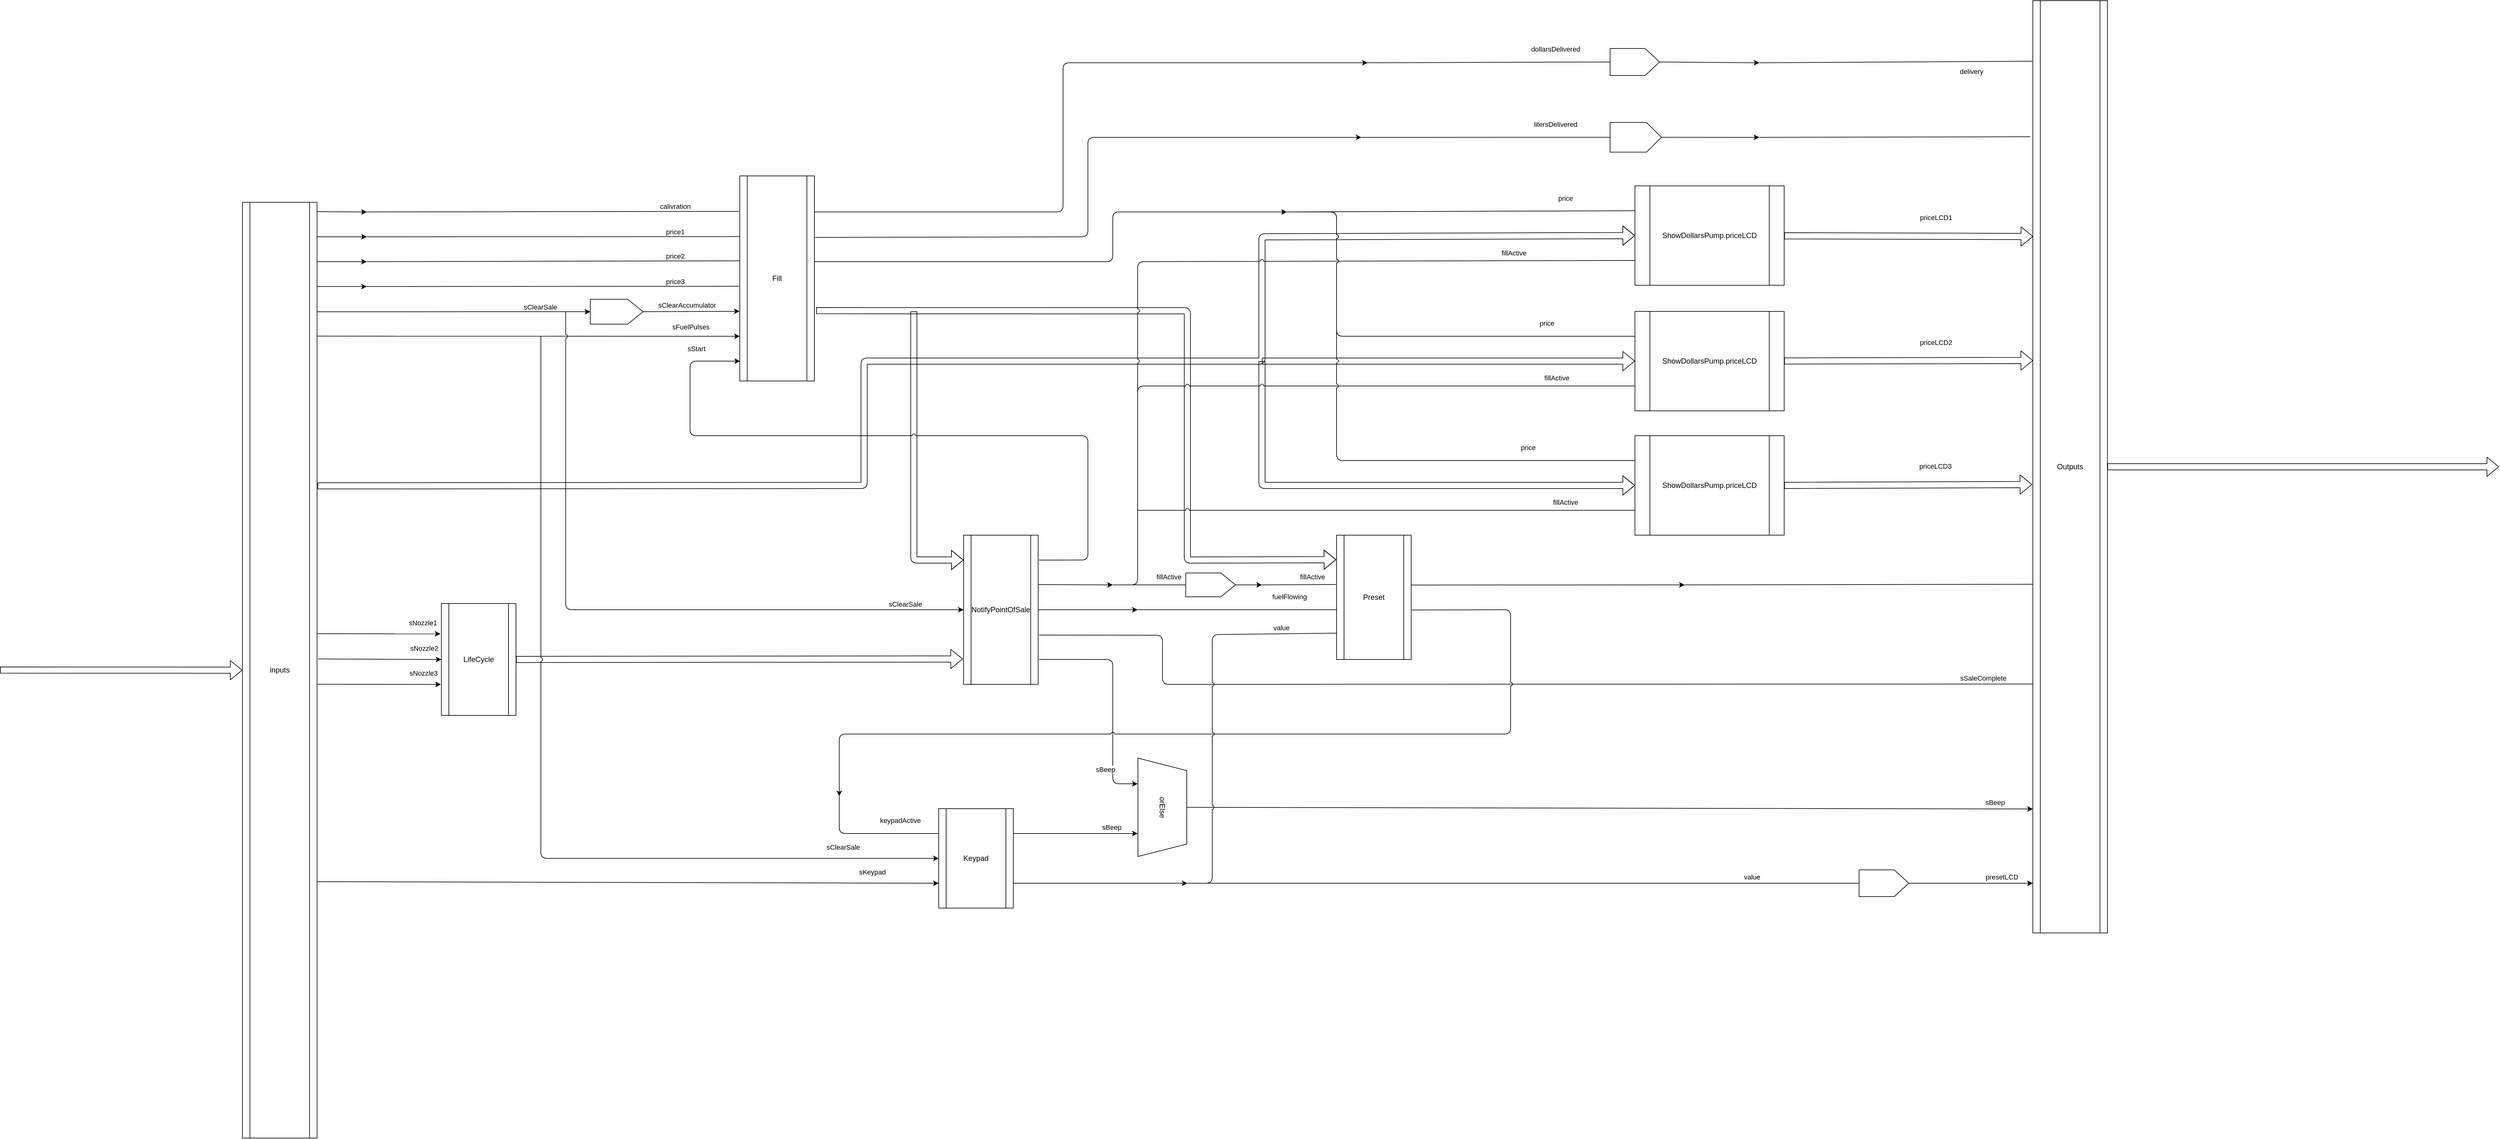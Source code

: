 <mxfile>
    <diagram id="igdpagmYWE806KtzFgo8" name="ページ1">
        <mxGraphModel dx="3343" dy="1097" grid="1" gridSize="10" guides="1" tooltips="1" connect="1" arrows="1" fold="1" page="0" pageScale="1" pageWidth="827" pageHeight="1169" background="none" math="0" shadow="0">
            <root>
                <mxCell id="0"/>
                <mxCell id="1" parent="0"/>
                <mxCell id="2" value="inputs" style="shape=process;whiteSpace=wrap;html=1;backgroundOutline=1;" vertex="1" parent="1">
                    <mxGeometry x="-1400" y="584.5" width="120" height="1505.5" as="geometry"/>
                </mxCell>
                <mxCell id="3" value="" style="shape=flexArrow;endArrow=classic;html=1;entryX=0;entryY=0.5;entryDx=0;entryDy=0;" edge="1" parent="1" target="2">
                    <mxGeometry width="50" height="50" relative="1" as="geometry">
                        <mxPoint x="-1790" y="1337" as="sourcePoint"/>
                        <mxPoint x="-1490" y="704.5" as="targetPoint"/>
                    </mxGeometry>
                </mxCell>
                <mxCell id="4" value="" style="endArrow=classic;html=1;exitX=1.003;exitY=0.117;exitDx=0;exitDy=0;exitPerimeter=0;jumpStyle=arc;entryX=0.5;entryY=0;entryDx=0;entryDy=0;" edge="1" parent="1" source="2" target="7">
                    <mxGeometry width="50" height="50" relative="1" as="geometry">
                        <mxPoint x="-1210" y="644.5" as="sourcePoint"/>
                        <mxPoint x="-880" y="760" as="targetPoint"/>
                    </mxGeometry>
                </mxCell>
                <mxCell id="5" value="sClearSale" style="edgeLabel;html=1;align=center;verticalAlign=middle;resizable=0;points=[];" vertex="1" connectable="0" parent="4">
                    <mxGeometry x="0.708" y="-1" relative="1" as="geometry">
                        <mxPoint x="-17" y="-9" as="offset"/>
                    </mxGeometry>
                </mxCell>
                <mxCell id="7" value="" style="verticalLabelPosition=bottom;verticalAlign=top;html=1;shape=offPageConnector;rounded=0;size=0.292;rotation=-90;" vertex="1" parent="1">
                    <mxGeometry x="-818" y="718" width="40" height="85" as="geometry"/>
                </mxCell>
                <mxCell id="8" value="" style="endArrow=classic;html=1;entryX=0;entryY=0.782;entryDx=0;entryDy=0;entryPerimeter=0;jumpStyle=arc;exitX=0.999;exitY=0.143;exitDx=0;exitDy=0;exitPerimeter=0;" edge="1" parent="1" source="2" target="22">
                    <mxGeometry width="50" height="50" relative="1" as="geometry">
                        <mxPoint x="-1280" y="890" as="sourcePoint"/>
                        <mxPoint x="-630" y="687" as="targetPoint"/>
                    </mxGeometry>
                </mxCell>
                <mxCell id="9" value="sFuelPulses" style="edgeLabel;html=1;align=center;verticalAlign=middle;resizable=0;points=[];" vertex="1" connectable="0" parent="8">
                    <mxGeometry x="0.708" y="-1" relative="1" as="geometry">
                        <mxPoint x="20" y="-16" as="offset"/>
                    </mxGeometry>
                </mxCell>
                <mxCell id="10" value="" style="endArrow=none;html=1;endFill=0;jumpStyle=arc;entryX=-0.01;entryY=0.173;entryDx=0;entryDy=0;entryPerimeter=0;" edge="1" parent="1" target="22">
                    <mxGeometry width="50" height="50" relative="1" as="geometry">
                        <mxPoint x="-1200" y="600" as="sourcePoint"/>
                        <mxPoint x="-610" y="562.5" as="targetPoint"/>
                    </mxGeometry>
                </mxCell>
                <mxCell id="11" value="calivration" style="edgeLabel;html=1;align=center;verticalAlign=middle;resizable=0;points=[];" vertex="1" connectable="0" parent="10">
                    <mxGeometry x="0.708" y="-1" relative="1" as="geometry">
                        <mxPoint x="-16" y="-9" as="offset"/>
                    </mxGeometry>
                </mxCell>
                <mxCell id="12" value="" style="endArrow=classic;html=1;jumpStyle=arc;exitX=1.002;exitY=0.01;exitDx=0;exitDy=0;exitPerimeter=0;" edge="1" parent="1" source="2">
                    <mxGeometry width="50" height="50" relative="1" as="geometry">
                        <mxPoint x="-1280" y="637" as="sourcePoint"/>
                        <mxPoint x="-1200" y="600" as="targetPoint"/>
                    </mxGeometry>
                </mxCell>
                <mxCell id="13" value="" style="endArrow=none;html=1;endFill=0;jumpStyle=arc;entryX=-0.004;entryY=0.296;entryDx=0;entryDy=0;entryPerimeter=0;" edge="1" parent="1" target="22">
                    <mxGeometry width="50" height="50" relative="1" as="geometry">
                        <mxPoint x="-1200" y="640" as="sourcePoint"/>
                        <mxPoint x="-610" y="592.5" as="targetPoint"/>
                    </mxGeometry>
                </mxCell>
                <mxCell id="14" value="price1" style="edgeLabel;html=1;align=center;verticalAlign=middle;resizable=0;points=[];" vertex="1" connectable="0" parent="13">
                    <mxGeometry x="0.708" y="-1" relative="1" as="geometry">
                        <mxPoint x="-16" y="-9" as="offset"/>
                    </mxGeometry>
                </mxCell>
                <mxCell id="15" value="" style="endArrow=classic;html=1;jumpStyle=arc;" edge="1" parent="1">
                    <mxGeometry width="50" height="50" relative="1" as="geometry">
                        <mxPoint x="-1280" y="640" as="sourcePoint"/>
                        <mxPoint x="-1200" y="640" as="targetPoint"/>
                    </mxGeometry>
                </mxCell>
                <mxCell id="16" value="" style="endArrow=none;html=1;endFill=0;entryX=-0.006;entryY=0.414;entryDx=0;entryDy=0;jumpStyle=arc;entryPerimeter=0;" edge="1" parent="1" target="22">
                    <mxGeometry width="50" height="50" relative="1" as="geometry">
                        <mxPoint x="-1200" y="680" as="sourcePoint"/>
                        <mxPoint x="-600" y="639.5" as="targetPoint"/>
                    </mxGeometry>
                </mxCell>
                <mxCell id="17" value="price2" style="edgeLabel;html=1;align=center;verticalAlign=middle;resizable=0;points=[];" vertex="1" connectable="0" parent="16">
                    <mxGeometry x="0.708" y="-1" relative="1" as="geometry">
                        <mxPoint x="-16" y="-9" as="offset"/>
                    </mxGeometry>
                </mxCell>
                <mxCell id="18" value="" style="endArrow=classic;html=1;jumpStyle=arc;" edge="1" parent="1">
                    <mxGeometry width="50" height="50" relative="1" as="geometry">
                        <mxPoint x="-1280" y="680" as="sourcePoint"/>
                        <mxPoint x="-1200" y="680" as="targetPoint"/>
                    </mxGeometry>
                </mxCell>
                <mxCell id="19" value="" style="endArrow=none;html=1;endFill=0;entryX=-0.008;entryY=0.538;entryDx=0;entryDy=0;entryPerimeter=0;jumpStyle=arc;" edge="1" parent="1" target="22">
                    <mxGeometry width="50" height="50" relative="1" as="geometry">
                        <mxPoint x="-1200" y="720" as="sourcePoint"/>
                        <mxPoint x="-602.04" y="675.14" as="targetPoint"/>
                    </mxGeometry>
                </mxCell>
                <mxCell id="20" value="price3" style="edgeLabel;html=1;align=center;verticalAlign=middle;resizable=0;points=[];" vertex="1" connectable="0" parent="19">
                    <mxGeometry x="0.708" y="-1" relative="1" as="geometry">
                        <mxPoint x="-16" y="-9" as="offset"/>
                    </mxGeometry>
                </mxCell>
                <mxCell id="21" value="" style="endArrow=classic;html=1;jumpStyle=arc;" edge="1" parent="1">
                    <mxGeometry width="50" height="50" relative="1" as="geometry">
                        <mxPoint x="-1280" y="720" as="sourcePoint"/>
                        <mxPoint x="-1200" y="720" as="targetPoint"/>
                    </mxGeometry>
                </mxCell>
                <mxCell id="22" value="Fill" style="shape=process;whiteSpace=wrap;html=1;backgroundOutline=1;" vertex="1" parent="1">
                    <mxGeometry x="-600" y="542" width="120" height="330" as="geometry"/>
                </mxCell>
                <mxCell id="23" value="NotifyPointOfSale" style="shape=process;whiteSpace=wrap;html=1;backgroundOutline=1;" vertex="1" parent="1">
                    <mxGeometry x="-240" y="1120" width="120" height="240" as="geometry"/>
                </mxCell>
                <mxCell id="25" value="LifeCycle" style="shape=process;whiteSpace=wrap;html=1;backgroundOutline=1;" vertex="1" parent="1">
                    <mxGeometry x="-1080" y="1230" width="120" height="180" as="geometry"/>
                </mxCell>
                <mxCell id="26" value="" style="shape=flexArrow;endArrow=classic;html=1;exitX=1;exitY=0.5;exitDx=0;exitDy=0;entryX=-0.009;entryY=0.83;entryDx=0;entryDy=0;entryPerimeter=0;" edge="1" parent="1" source="25" target="23">
                    <mxGeometry width="50" height="50" relative="1" as="geometry">
                        <mxPoint x="320" y="567" as="sourcePoint"/>
                        <mxPoint x="405" y="1714" as="targetPoint"/>
                    </mxGeometry>
                </mxCell>
                <mxCell id="27" value="" style="shape=flexArrow;endArrow=classic;html=1;" edge="1" parent="1">
                    <mxGeometry width="50" height="50" relative="1" as="geometry">
                        <mxPoint x="-320" y="760" as="sourcePoint"/>
                        <mxPoint x="-240" y="1160" as="targetPoint"/>
                        <Array as="points">
                            <mxPoint x="-320" y="1160"/>
                        </Array>
                    </mxGeometry>
                </mxCell>
                <mxCell id="28" value="Keypad" style="shape=process;whiteSpace=wrap;html=1;backgroundOutline=1;" vertex="1" parent="1">
                    <mxGeometry x="-280" y="1560" width="120" height="160" as="geometry"/>
                </mxCell>
                <mxCell id="29" value="Preset" style="shape=process;whiteSpace=wrap;html=1;backgroundOutline=1;" vertex="1" parent="1">
                    <mxGeometry x="360" y="1120" width="120" height="200" as="geometry"/>
                </mxCell>
                <mxCell id="30" value="" style="shape=flexArrow;endArrow=classic;html=1;exitX=1.025;exitY=0.657;exitDx=0;exitDy=0;exitPerimeter=0;entryX=-0.005;entryY=0.197;entryDx=0;entryDy=0;entryPerimeter=0;" edge="1" parent="1" source="22" target="29">
                    <mxGeometry width="50" height="50" relative="1" as="geometry">
                        <mxPoint x="290" y="667.46" as="sourcePoint"/>
                        <mxPoint x="350" y="1040" as="targetPoint"/>
                        <Array as="points">
                            <mxPoint x="120" y="759"/>
                            <mxPoint x="120" y="1080"/>
                            <mxPoint x="120" y="1160"/>
                        </Array>
                    </mxGeometry>
                </mxCell>
                <mxCell id="31" value="Outputs" style="shape=process;whiteSpace=wrap;html=1;backgroundOutline=1;" vertex="1" parent="1">
                    <mxGeometry x="1480" y="260" width="120" height="1500" as="geometry"/>
                </mxCell>
                <mxCell id="32" value="" style="shape=flexArrow;endArrow=classic;html=1;exitX=1;exitY=0.5;exitDx=0;exitDy=0;" edge="1" parent="1" source="31">
                    <mxGeometry width="50" height="50" relative="1" as="geometry">
                        <mxPoint x="1460" y="747.5" as="sourcePoint"/>
                        <mxPoint x="2230" y="1010" as="targetPoint"/>
                    </mxGeometry>
                </mxCell>
                <mxCell id="33" value="" style="endArrow=classic;html=1;jumpStyle=arc;exitX=1.003;exitY=0.401;exitDx=0;exitDy=0;exitPerimeter=0;" edge="1" parent="1" source="29">
                    <mxGeometry width="50" height="50" relative="1" as="geometry">
                        <mxPoint x="760" y="640" as="sourcePoint"/>
                        <mxPoint x="920" y="1200" as="targetPoint"/>
                    </mxGeometry>
                </mxCell>
                <mxCell id="35" value="" style="endArrow=none;html=1;endFill=0;jumpStyle=arc;entryX=-0.004;entryY=0.626;entryDx=0;entryDy=0;entryPerimeter=0;" edge="1" parent="1" target="31">
                    <mxGeometry width="50" height="50" relative="1" as="geometry">
                        <mxPoint x="920" y="1200" as="sourcePoint"/>
                        <mxPoint x="1777" y="745" as="targetPoint"/>
                    </mxGeometry>
                </mxCell>
                <mxCell id="36" value="delivery" style="edgeLabel;html=1;align=center;verticalAlign=middle;resizable=0;points=[];" vertex="1" connectable="0" parent="35">
                    <mxGeometry x="0.702" relative="1" as="geometry">
                        <mxPoint x="-15" y="-825" as="offset"/>
                    </mxGeometry>
                </mxCell>
                <mxCell id="37" value="" style="endArrow=classic;html=1;jumpStyle=arc;" edge="1" parent="1">
                    <mxGeometry width="50" height="50" relative="1" as="geometry">
                        <mxPoint x="-480" y="600" as="sourcePoint"/>
                        <mxPoint x="410" y="360" as="targetPoint"/>
                        <Array as="points">
                            <mxPoint x="-80" y="600"/>
                            <mxPoint x="-80" y="360"/>
                        </Array>
                    </mxGeometry>
                </mxCell>
                <mxCell id="38" value="" style="endArrow=none;html=1;endFill=0;entryX=0.5;entryY=0;entryDx=0;entryDy=0;jumpStyle=arc;" edge="1" parent="1" target="40">
                    <mxGeometry width="50" height="50" relative="1" as="geometry">
                        <mxPoint x="400" y="360" as="sourcePoint"/>
                        <mxPoint x="760" y="810" as="targetPoint"/>
                    </mxGeometry>
                </mxCell>
                <mxCell id="39" value="dollarsDelivered" style="edgeLabel;html=1;align=center;verticalAlign=middle;resizable=0;points=[];" vertex="1" connectable="0" parent="38">
                    <mxGeometry x="0.702" relative="1" as="geometry">
                        <mxPoint x="-29" y="-21" as="offset"/>
                    </mxGeometry>
                </mxCell>
                <mxCell id="40" value="" style="verticalLabelPosition=bottom;verticalAlign=top;html=1;shape=offPageConnector;rounded=0;size=0.292;rotation=-90;" vertex="1" parent="1">
                    <mxGeometry x="818.07" y="318.95" width="43.5" height="79.62" as="geometry"/>
                </mxCell>
                <mxCell id="41" value="" style="endArrow=classic;html=1;exitX=0.5;exitY=1;exitDx=0;exitDy=0;jumpStyle=arc;" edge="1" parent="1" source="40">
                    <mxGeometry width="50" height="50" relative="1" as="geometry">
                        <mxPoint x="890.0" y="830" as="sourcePoint"/>
                        <mxPoint x="1040" y="360" as="targetPoint"/>
                    </mxGeometry>
                </mxCell>
                <mxCell id="42" value="" style="endArrow=none;html=1;endFill=0;entryX=-0.008;entryY=0.065;entryDx=0;entryDy=0;jumpStyle=arc;entryPerimeter=0;" edge="1" parent="1" target="31">
                    <mxGeometry width="50" height="50" relative="1" as="geometry">
                        <mxPoint x="1040" y="360" as="sourcePoint"/>
                        <mxPoint x="1091" y="832.5" as="targetPoint"/>
                    </mxGeometry>
                </mxCell>
                <mxCell id="44" value="" style="endArrow=classic;html=1;exitX=1.009;exitY=0.3;exitDx=0;exitDy=0;jumpStyle=arc;exitPerimeter=0;" edge="1" parent="1" source="22">
                    <mxGeometry width="50" height="50" relative="1" as="geometry">
                        <mxPoint x="285.28" y="810.53" as="sourcePoint"/>
                        <mxPoint x="400" y="480" as="targetPoint"/>
                        <Array as="points">
                            <mxPoint x="-40" y="640"/>
                            <mxPoint x="-40" y="480"/>
                        </Array>
                    </mxGeometry>
                </mxCell>
                <mxCell id="45" value="" style="endArrow=none;html=1;endFill=0;entryX=0.5;entryY=0;entryDx=0;entryDy=0;jumpStyle=arc;" edge="1" parent="1" target="47">
                    <mxGeometry width="50" height="50" relative="1" as="geometry">
                        <mxPoint x="400" y="480" as="sourcePoint"/>
                        <mxPoint x="762.4" y="854" as="targetPoint"/>
                    </mxGeometry>
                </mxCell>
                <mxCell id="46" value="litersDelivered" style="edgeLabel;html=1;align=center;verticalAlign=middle;resizable=0;points=[];" vertex="1" connectable="0" parent="45">
                    <mxGeometry x="0.702" relative="1" as="geometry">
                        <mxPoint x="-29" y="-21" as="offset"/>
                    </mxGeometry>
                </mxCell>
                <mxCell id="47" value="" style="verticalLabelPosition=bottom;verticalAlign=top;html=1;shape=offPageConnector;rounded=0;size=0.292;rotation=-90;" vertex="1" parent="1">
                    <mxGeometry x="817.44" y="438.56" width="47.75" height="82.63" as="geometry"/>
                </mxCell>
                <mxCell id="48" value="" style="endArrow=classic;html=1;exitX=0.5;exitY=1;exitDx=0;exitDy=0;jumpStyle=arc;" edge="1" parent="1" source="47">
                    <mxGeometry width="50" height="50" relative="1" as="geometry">
                        <mxPoint x="892.4" y="874" as="sourcePoint"/>
                        <mxPoint x="1040" y="480" as="targetPoint"/>
                    </mxGeometry>
                </mxCell>
                <mxCell id="49" value="" style="endArrow=none;html=1;endFill=0;entryX=-0.035;entryY=0.146;entryDx=0;entryDy=0;entryPerimeter=0;jumpStyle=arc;" edge="1" parent="1" target="31">
                    <mxGeometry width="50" height="50" relative="1" as="geometry">
                        <mxPoint x="1040" y="480" as="sourcePoint"/>
                        <mxPoint x="1000.0" y="720.0" as="targetPoint"/>
                    </mxGeometry>
                </mxCell>
                <mxCell id="51" value="ShowDollarsPump.priceLCD" style="shape=process;whiteSpace=wrap;html=1;backgroundOutline=1;" vertex="1" parent="1">
                    <mxGeometry x="840" y="558" width="240" height="160" as="geometry"/>
                </mxCell>
                <mxCell id="52" value="ShowDollarsPump.priceLCD" style="shape=process;whiteSpace=wrap;html=1;backgroundOutline=1;" vertex="1" parent="1">
                    <mxGeometry x="840" y="760" width="240" height="160" as="geometry"/>
                </mxCell>
                <mxCell id="53" value="ShowDollarsPump.priceLCD" style="shape=process;whiteSpace=wrap;html=1;backgroundOutline=1;" vertex="1" parent="1">
                    <mxGeometry x="840" y="960" width="240" height="160" as="geometry"/>
                </mxCell>
                <mxCell id="54" value="" style="shape=flexArrow;endArrow=classic;html=1;entryX=0.004;entryY=0.253;entryDx=0;entryDy=0;entryPerimeter=0;" edge="1" parent="1" source="51" target="31">
                    <mxGeometry width="50" height="50" relative="1" as="geometry">
                        <mxPoint x="876.5" y="600" as="sourcePoint"/>
                        <mxPoint x="1780" y="640" as="targetPoint"/>
                    </mxGeometry>
                </mxCell>
                <mxCell id="55" value="priceLCD1" style="edgeLabel;html=1;align=center;verticalAlign=middle;resizable=0;points=[];" vertex="1" connectable="0" parent="54">
                    <mxGeometry x="0.153" y="-2" relative="1" as="geometry">
                        <mxPoint x="13" y="-32" as="offset"/>
                    </mxGeometry>
                </mxCell>
                <mxCell id="56" value="" style="shape=flexArrow;endArrow=classic;html=1;entryX=0.003;entryY=0.386;entryDx=0;entryDy=0;entryPerimeter=0;" edge="1" parent="1" source="52" target="31">
                    <mxGeometry width="50" height="50" relative="1" as="geometry">
                        <mxPoint x="876.5" y="819.67" as="sourcePoint"/>
                        <mxPoint x="1774.22" y="948.8" as="targetPoint"/>
                    </mxGeometry>
                </mxCell>
                <mxCell id="57" value="priceLCD2" style="edgeLabel;html=1;align=center;verticalAlign=middle;resizable=0;points=[];" vertex="1" connectable="0" parent="56">
                    <mxGeometry x="0.153" y="-2" relative="1" as="geometry">
                        <mxPoint x="13" y="-32" as="offset"/>
                    </mxGeometry>
                </mxCell>
                <mxCell id="58" value="" style="shape=flexArrow;endArrow=classic;html=1;exitX=1;exitY=0.5;exitDx=0;exitDy=0;entryX=-0.009;entryY=0.519;entryDx=0;entryDy=0;entryPerimeter=0;" edge="1" parent="1" source="53" target="31">
                    <mxGeometry width="50" height="50" relative="1" as="geometry">
                        <mxPoint x="876.5" y="1040" as="sourcePoint"/>
                        <mxPoint x="1780" y="1000" as="targetPoint"/>
                    </mxGeometry>
                </mxCell>
                <mxCell id="59" value="priceLCD3" style="edgeLabel;html=1;align=center;verticalAlign=middle;resizable=0;points=[];" vertex="1" connectable="0" parent="58">
                    <mxGeometry x="0.153" y="-2" relative="1" as="geometry">
                        <mxPoint x="13" y="-32" as="offset"/>
                    </mxGeometry>
                </mxCell>
                <mxCell id="61" value="" style="endArrow=none;html=1;endFill=0;exitX=1.013;exitY=0.67;exitDx=0;exitDy=0;jumpStyle=arc;exitPerimeter=0;entryX=-0.006;entryY=0.733;entryDx=0;entryDy=0;entryPerimeter=0;" edge="1" parent="1" source="23" target="31">
                    <mxGeometry width="50" height="50" relative="1" as="geometry">
                        <mxPoint x="840" y="493" as="sourcePoint"/>
                        <mxPoint x="1770" y="1320" as="targetPoint"/>
                        <Array as="points">
                            <mxPoint x="80" y="1281"/>
                            <mxPoint x="80" y="1360"/>
                            <mxPoint x="280" y="1360"/>
                            <mxPoint x="560" y="1360"/>
                            <mxPoint x="830" y="1360"/>
                        </Array>
                    </mxGeometry>
                </mxCell>
                <mxCell id="62" value="sSaleComplete" style="edgeLabel;html=1;align=center;verticalAlign=middle;resizable=0;points=[];" vertex="1" connectable="0" parent="61">
                    <mxGeometry x="0.702" relative="1" as="geometry">
                        <mxPoint x="170" y="-10" as="offset"/>
                    </mxGeometry>
                </mxCell>
                <mxCell id="63" value="" style="endArrow=none;html=1;endFill=0;jumpStyle=arc;entryX=0.5;entryY=0;entryDx=0;entryDy=0;" edge="1" parent="1" target="65">
                    <mxGeometry width="50" height="50" relative="1" as="geometry">
                        <mxPoint x="120" y="1680" as="sourcePoint"/>
                        <mxPoint x="1200" y="1680" as="targetPoint"/>
                    </mxGeometry>
                </mxCell>
                <mxCell id="64" value="value" style="edgeLabel;html=1;align=center;verticalAlign=middle;resizable=0;points=[];" vertex="1" connectable="0" parent="63">
                    <mxGeometry x="0.702" relative="1" as="geometry">
                        <mxPoint x="-12" y="-10" as="offset"/>
                    </mxGeometry>
                </mxCell>
                <mxCell id="65" value="" style="verticalLabelPosition=bottom;verticalAlign=top;html=1;shape=offPageConnector;rounded=0;size=0.292;rotation=-90;" vertex="1" parent="1">
                    <mxGeometry x="1219" y="1640" width="43" height="80" as="geometry"/>
                </mxCell>
                <mxCell id="66" value="" style="endArrow=none;html=1;endFill=0;entryX=-0.003;entryY=0.947;entryDx=0;entryDy=0;entryPerimeter=0;jumpStyle=arc;" edge="1" parent="1" target="31">
                    <mxGeometry width="50" height="50" relative="1" as="geometry">
                        <mxPoint x="1480" y="1680" as="sourcePoint"/>
                        <mxPoint x="1540" y="1320" as="targetPoint"/>
                    </mxGeometry>
                </mxCell>
                <mxCell id="81" value="presetLCD" style="edgeLabel;html=1;align=center;verticalAlign=middle;resizable=0;points=[];" vertex="1" connectable="0" parent="66">
                    <mxGeometry x="0.634" y="3" relative="1" as="geometry">
                        <mxPoint x="-52" y="-12" as="offset"/>
                    </mxGeometry>
                </mxCell>
                <mxCell id="68" value="" style="endArrow=classic;html=1;exitX=0.5;exitY=1;exitDx=0;exitDy=0;jumpStyle=arc;" edge="1" parent="1" source="65">
                    <mxGeometry width="50" height="50" relative="1" as="geometry">
                        <mxPoint x="1250" y="1770" as="sourcePoint"/>
                        <mxPoint x="1480" y="1680" as="targetPoint"/>
                    </mxGeometry>
                </mxCell>
                <mxCell id="73" value="" style="endArrow=classic;html=1;endFill=1;jumpStyle=arc;exitX=1;exitY=0.25;exitDx=0;exitDy=0;" edge="1" parent="1" source="28">
                    <mxGeometry width="50" height="50" relative="1" as="geometry">
                        <mxPoint x="-170" y="1640" as="sourcePoint"/>
                        <mxPoint x="40" y="1600" as="targetPoint"/>
                    </mxGeometry>
                </mxCell>
                <mxCell id="74" value="sBeep" style="edgeLabel;html=1;align=center;verticalAlign=middle;resizable=0;points=[];" vertex="1" connectable="0" parent="73">
                    <mxGeometry x="0.702" relative="1" as="geometry">
                        <mxPoint x="-12" y="-10" as="offset"/>
                    </mxGeometry>
                </mxCell>
                <mxCell id="75" value="orElse" style="shape=trapezoid;perimeter=trapezoidPerimeter;whiteSpace=wrap;html=1;fixedSize=1;rotation=90;" vertex="1" parent="1">
                    <mxGeometry x="0.63" y="1518.63" width="158.25" height="78.5" as="geometry"/>
                </mxCell>
                <mxCell id="77" value="" style="endArrow=classic;html=1;endFill=1;jumpStyle=arc;exitX=1.013;exitY=0.833;exitDx=0;exitDy=0;exitPerimeter=0;" edge="1" parent="1" source="23">
                    <mxGeometry width="50" height="50" relative="1" as="geometry">
                        <mxPoint x="-120" y="1310" as="sourcePoint"/>
                        <mxPoint x="40" y="1520" as="targetPoint"/>
                        <Array as="points">
                            <mxPoint y="1320"/>
                            <mxPoint y="1520"/>
                        </Array>
                    </mxGeometry>
                </mxCell>
                <mxCell id="78" value="sBeep" style="edgeLabel;html=1;align=center;verticalAlign=middle;resizable=0;points=[];" vertex="1" connectable="0" parent="77">
                    <mxGeometry x="0.702" relative="1" as="geometry">
                        <mxPoint x="-12" y="-10" as="offset"/>
                    </mxGeometry>
                </mxCell>
                <mxCell id="79" value="" style="endArrow=classic;html=1;endFill=1;exitX=0.5;exitY=0;exitDx=0;exitDy=0;entryX=0;entryY=0.867;entryDx=0;entryDy=0;entryPerimeter=0;jumpStyle=arc;" edge="1" parent="1" source="75" target="31">
                    <mxGeometry width="50" height="50" relative="1" as="geometry">
                        <mxPoint x="1330" y="1660" as="sourcePoint"/>
                        <mxPoint x="1810" y="1600" as="targetPoint"/>
                    </mxGeometry>
                </mxCell>
                <mxCell id="80" value="sBeep" style="edgeLabel;html=1;align=center;verticalAlign=middle;resizable=0;points=[];" vertex="1" connectable="0" parent="79">
                    <mxGeometry x="0.702" relative="1" as="geometry">
                        <mxPoint x="142" y="-10" as="offset"/>
                    </mxGeometry>
                </mxCell>
                <mxCell id="83" value="" style="endArrow=classic;html=1;exitX=0.5;exitY=1;exitDx=0;exitDy=0;jumpStyle=arc;entryX=-0.003;entryY=0.66;entryDx=0;entryDy=0;entryPerimeter=0;" edge="1" parent="1" source="7" target="22">
                    <mxGeometry width="50" height="50" relative="1" as="geometry">
                        <mxPoint x="-790.0" y="545.22" as="sourcePoint"/>
                        <mxPoint x="-603" y="760" as="targetPoint"/>
                    </mxGeometry>
                </mxCell>
                <mxCell id="85" value="sClearAccumulator" style="edgeLabel;html=1;align=center;verticalAlign=middle;resizable=0;points=[];" vertex="1" connectable="0" parent="83">
                    <mxGeometry x="0.804" y="1" relative="1" as="geometry">
                        <mxPoint x="-70" y="-9" as="offset"/>
                    </mxGeometry>
                </mxCell>
                <mxCell id="89" value="" style="endArrow=classic;html=1;entryX=0.004;entryY=0.903;entryDx=0;entryDy=0;entryPerimeter=0;jumpStyle=arc;exitX=1.012;exitY=0.167;exitDx=0;exitDy=0;exitPerimeter=0;" edge="1" parent="1" source="23" target="22">
                    <mxGeometry width="50" height="50" relative="1" as="geometry">
                        <mxPoint x="-115" y="1155" as="sourcePoint"/>
                        <mxPoint x="-570.06" y="1300.14" as="targetPoint"/>
                        <Array as="points">
                            <mxPoint x="-40" y="1160"/>
                            <mxPoint x="-40" y="960"/>
                            <mxPoint x="-680" y="960"/>
                            <mxPoint x="-680" y="840"/>
                        </Array>
                    </mxGeometry>
                </mxCell>
                <mxCell id="90" value="sStart" style="edgeLabel;html=1;align=center;verticalAlign=middle;resizable=0;points=[];" vertex="1" connectable="0" parent="89">
                    <mxGeometry x="0.804" y="1" relative="1" as="geometry">
                        <mxPoint x="11" y="-49" as="offset"/>
                    </mxGeometry>
                </mxCell>
                <mxCell id="91" value="" style="endArrow=classic;html=1;entryX=-0.013;entryY=0.271;entryDx=0;entryDy=0;entryPerimeter=0;jumpStyle=arc;exitX=1.008;exitY=0.461;exitDx=0;exitDy=0;exitPerimeter=0;" edge="1" parent="1" source="2" target="25">
                    <mxGeometry width="50" height="50" relative="1" as="geometry">
                        <mxPoint x="-1280" y="896.0" as="sourcePoint"/>
                        <mxPoint x="-750" y="1067" as="targetPoint"/>
                    </mxGeometry>
                </mxCell>
                <mxCell id="92" value="sNozzle1" style="edgeLabel;html=1;align=center;verticalAlign=middle;resizable=0;points=[];" vertex="1" connectable="0" parent="91">
                    <mxGeometry x="0.804" y="1" relative="1" as="geometry">
                        <mxPoint x="-9" y="-17" as="offset"/>
                    </mxGeometry>
                </mxCell>
                <mxCell id="97" value="" style="endArrow=classic;html=1;entryX=0;entryY=0.5;entryDx=0;entryDy=0;jumpStyle=arc;exitX=1.015;exitY=0.488;exitDx=0;exitDy=0;exitPerimeter=0;" edge="1" parent="1" source="2" target="25">
                    <mxGeometry width="50" height="50" relative="1" as="geometry">
                        <mxPoint x="-1280" y="957.0" as="sourcePoint"/>
                        <mxPoint x="-750" y="1128" as="targetPoint"/>
                    </mxGeometry>
                </mxCell>
                <mxCell id="98" value="sNozzle2" style="edgeLabel;html=1;align=center;verticalAlign=middle;resizable=0;points=[];" vertex="1" connectable="0" parent="97">
                    <mxGeometry x="0.804" y="1" relative="1" as="geometry">
                        <mxPoint x="-9" y="-17" as="offset"/>
                    </mxGeometry>
                </mxCell>
                <mxCell id="99" value="" style="endArrow=classic;html=1;entryX=-0.007;entryY=0.723;entryDx=0;entryDy=0;entryPerimeter=0;jumpStyle=arc;exitX=1.009;exitY=0.515;exitDx=0;exitDy=0;exitPerimeter=0;" edge="1" parent="1" source="2" target="25">
                    <mxGeometry width="50" height="50" relative="1" as="geometry">
                        <mxPoint x="-1280" y="1037.0" as="sourcePoint"/>
                        <mxPoint x="-750" y="1208" as="targetPoint"/>
                    </mxGeometry>
                </mxCell>
                <mxCell id="100" value="sNozzle3" style="edgeLabel;html=1;align=center;verticalAlign=middle;resizable=0;points=[];" vertex="1" connectable="0" parent="99">
                    <mxGeometry x="0.804" y="1" relative="1" as="geometry">
                        <mxPoint x="-9" y="-17" as="offset"/>
                    </mxGeometry>
                </mxCell>
                <mxCell id="101" value="" style="endArrow=classic;html=1;jumpStyle=arc;entryX=0;entryY=0.5;entryDx=0;entryDy=0;" edge="1" parent="1" target="23">
                    <mxGeometry width="50" height="50" relative="1" as="geometry">
                        <mxPoint x="-880" y="760" as="sourcePoint"/>
                        <mxPoint x="-190" y="1480" as="targetPoint"/>
                        <Array as="points">
                            <mxPoint x="-880" y="1240"/>
                        </Array>
                    </mxGeometry>
                </mxCell>
                <mxCell id="102" value="sClearSale" style="edgeLabel;html=1;align=center;verticalAlign=middle;resizable=0;points=[];" vertex="1" connectable="0" parent="101">
                    <mxGeometry x="0.804" y="1" relative="1" as="geometry">
                        <mxPoint x="16" y="-8" as="offset"/>
                    </mxGeometry>
                </mxCell>
                <mxCell id="103" value="" style="endArrow=classic;html=1;entryX=0;entryY=0.75;entryDx=0;entryDy=0;jumpStyle=arc;exitX=1.006;exitY=0.726;exitDx=0;exitDy=0;exitPerimeter=0;" edge="1" parent="1" source="2" target="28">
                    <mxGeometry width="50" height="50" relative="1" as="geometry">
                        <mxPoint x="-1280" y="1730" as="sourcePoint"/>
                        <mxPoint x="-235.0" y="1715.94" as="targetPoint"/>
                    </mxGeometry>
                </mxCell>
                <mxCell id="104" value="sKeypad" style="edgeLabel;html=1;align=center;verticalAlign=middle;resizable=0;points=[];" vertex="1" connectable="0" parent="103">
                    <mxGeometry x="0.804" y="1" relative="1" as="geometry">
                        <mxPoint x="-9" y="-17" as="offset"/>
                    </mxGeometry>
                </mxCell>
                <mxCell id="105" value="" style="endArrow=classic;html=1;jumpStyle=arc;" edge="1" parent="1">
                    <mxGeometry width="50" height="50" relative="1" as="geometry">
                        <mxPoint x="-920" y="800" as="sourcePoint"/>
                        <mxPoint x="-280" y="1640" as="targetPoint"/>
                        <Array as="points">
                            <mxPoint x="-920" y="1640"/>
                        </Array>
                    </mxGeometry>
                </mxCell>
                <mxCell id="106" value="sClearSale" style="edgeLabel;html=1;align=center;verticalAlign=middle;resizable=0;points=[];" vertex="1" connectable="0" parent="105">
                    <mxGeometry x="0.804" y="1" relative="1" as="geometry">
                        <mxPoint x="-9" y="-17" as="offset"/>
                    </mxGeometry>
                </mxCell>
                <mxCell id="107" value="" style="endArrow=classic;html=1;jumpStyle=arc;exitX=1.009;exitY=0.602;exitDx=0;exitDy=0;exitPerimeter=0;" edge="1" parent="1" source="29">
                    <mxGeometry width="50" height="50" relative="1" as="geometry">
                        <mxPoint x="480" y="1170" as="sourcePoint"/>
                        <mxPoint x="-440" y="1540" as="targetPoint"/>
                        <Array as="points">
                            <mxPoint x="640" y="1240"/>
                            <mxPoint x="640" y="1440"/>
                            <mxPoint x="-440" y="1440"/>
                        </Array>
                    </mxGeometry>
                </mxCell>
                <mxCell id="108" value="" style="endArrow=none;html=1;endFill=0;entryX=0;entryY=0.25;entryDx=0;entryDy=0;jumpStyle=arc;" edge="1" parent="1" target="28">
                    <mxGeometry width="50" height="50" relative="1" as="geometry">
                        <mxPoint x="-440" y="1540" as="sourcePoint"/>
                        <mxPoint x="-259" y="2009.5" as="targetPoint"/>
                        <Array as="points">
                            <mxPoint x="-440" y="1600"/>
                        </Array>
                    </mxGeometry>
                </mxCell>
                <mxCell id="109" value="keypadActive" style="edgeLabel;html=1;align=center;verticalAlign=middle;resizable=0;points=[];" vertex="1" connectable="0" parent="108">
                    <mxGeometry x="0.702" relative="1" as="geometry">
                        <mxPoint x="-29" y="-21" as="offset"/>
                    </mxGeometry>
                </mxCell>
                <mxCell id="110" value="" style="endArrow=none;html=1;endFill=0;jumpStyle=arc;entryX=0.006;entryY=0.788;entryDx=0;entryDy=0;entryPerimeter=0;" edge="1" parent="1" target="29">
                    <mxGeometry width="50" height="50" relative="1" as="geometry">
                        <mxPoint x="120" y="1680" as="sourcePoint"/>
                        <mxPoint x="350" y="1200" as="targetPoint"/>
                        <Array as="points">
                            <mxPoint x="160" y="1680"/>
                            <mxPoint x="160" y="1280"/>
                        </Array>
                    </mxGeometry>
                </mxCell>
                <mxCell id="111" value="value" style="edgeLabel;html=1;align=center;verticalAlign=middle;resizable=0;points=[];" vertex="1" connectable="0" parent="110">
                    <mxGeometry x="0.702" relative="1" as="geometry">
                        <mxPoint x="5" y="-10" as="offset"/>
                    </mxGeometry>
                </mxCell>
                <mxCell id="112" value="" style="endArrow=classic;html=1;exitX=1;exitY=0.75;exitDx=0;exitDy=0;jumpStyle=arc;" edge="1" parent="1" source="28">
                    <mxGeometry width="50" height="50" relative="1" as="geometry">
                        <mxPoint x="-120" y="1916.52" as="sourcePoint"/>
                        <mxPoint x="120" y="1680" as="targetPoint"/>
                    </mxGeometry>
                </mxCell>
                <mxCell id="113" value="" style="endArrow=classic;html=1;exitX=1;exitY=0.5;exitDx=0;exitDy=0;jumpStyle=arc;" edge="1" parent="1" source="23">
                    <mxGeometry width="50" height="50" relative="1" as="geometry">
                        <mxPoint x="-10.0" y="1398.16" as="sourcePoint"/>
                        <mxPoint x="40" y="1240" as="targetPoint"/>
                    </mxGeometry>
                </mxCell>
                <mxCell id="114" value="" style="endArrow=none;html=1;endFill=0;jumpStyle=arc;" edge="1" parent="1">
                    <mxGeometry width="50" height="50" relative="1" as="geometry">
                        <mxPoint x="40" y="1240" as="sourcePoint"/>
                        <mxPoint x="360" y="1240" as="targetPoint"/>
                        <Array as="points">
                            <mxPoint x="80" y="1240"/>
                        </Array>
                    </mxGeometry>
                </mxCell>
                <mxCell id="115" value="fuelFlowing" style="edgeLabel;html=1;align=center;verticalAlign=middle;resizable=0;points=[];" vertex="1" connectable="0" parent="114">
                    <mxGeometry x="0.702" relative="1" as="geometry">
                        <mxPoint x="-29" y="-21" as="offset"/>
                    </mxGeometry>
                </mxCell>
                <mxCell id="116" value="" style="endArrow=classic;html=1;jumpStyle=arc;exitX=1.002;exitY=0.331;exitDx=0;exitDy=0;exitPerimeter=0;" edge="1" parent="1" source="23">
                    <mxGeometry width="50" height="50" relative="1" as="geometry">
                        <mxPoint x="-118" y="1171" as="sourcePoint"/>
                        <mxPoint y="1200" as="targetPoint"/>
                    </mxGeometry>
                </mxCell>
                <mxCell id="117" value="" style="endArrow=none;html=1;endFill=0;jumpStyle=arc;entryX=0.5;entryY=0;entryDx=0;entryDy=0;" edge="1" parent="1" target="119">
                    <mxGeometry width="50" height="50" relative="1" as="geometry">
                        <mxPoint y="1200" as="sourcePoint"/>
                        <mxPoint x="80" y="1080" as="targetPoint"/>
                        <Array as="points">
                            <mxPoint x="40" y="1200"/>
                        </Array>
                    </mxGeometry>
                </mxCell>
                <mxCell id="118" value="fillActive" style="edgeLabel;html=1;align=center;verticalAlign=middle;resizable=0;points=[];" vertex="1" connectable="0" parent="117">
                    <mxGeometry x="0.702" relative="1" as="geometry">
                        <mxPoint x="-10" y="-13" as="offset"/>
                    </mxGeometry>
                </mxCell>
                <mxCell id="119" value="" style="verticalLabelPosition=bottom;verticalAlign=top;html=1;shape=offPageConnector;rounded=0;size=0.292;rotation=-90;" vertex="1" parent="1">
                    <mxGeometry x="138.25" y="1160" width="38.25" height="80" as="geometry"/>
                </mxCell>
                <mxCell id="121" value="" style="endArrow=classic;html=1;jumpStyle=arc;exitX=0.5;exitY=1;exitDx=0;exitDy=0;" edge="1" parent="1" source="119">
                    <mxGeometry width="50" height="50" relative="1" as="geometry">
                        <mxPoint x="260" y="1417" as="sourcePoint"/>
                        <mxPoint x="240" y="1200" as="targetPoint"/>
                    </mxGeometry>
                </mxCell>
                <mxCell id="122" value="" style="endArrow=none;html=1;endFill=0;jumpStyle=arc;entryX=-0.008;entryY=0.397;entryDx=0;entryDy=0;entryPerimeter=0;" edge="1" parent="1" target="29">
                    <mxGeometry width="50" height="50" relative="1" as="geometry">
                        <mxPoint x="240" y="1200" as="sourcePoint"/>
                        <mxPoint x="350" y="1070" as="targetPoint"/>
                    </mxGeometry>
                </mxCell>
                <mxCell id="123" value="fillActive" style="edgeLabel;html=1;align=center;verticalAlign=middle;resizable=0;points=[];" vertex="1" connectable="0" parent="122">
                    <mxGeometry x="0.702" relative="1" as="geometry">
                        <mxPoint x="-21" y="-13" as="offset"/>
                    </mxGeometry>
                </mxCell>
                <mxCell id="130" value="" style="shape=flexArrow;endArrow=classic;html=1;exitX=1.007;exitY=0.303;exitDx=0;exitDy=0;entryX=0;entryY=0.5;entryDx=0;entryDy=0;exitPerimeter=0;" edge="1" parent="1" source="2" target="51">
                    <mxGeometry width="50" height="50" relative="1" as="geometry">
                        <mxPoint x="-1280.0" y="1078.04" as="sourcePoint"/>
                        <mxPoint x="360" y="750" as="targetPoint"/>
                        <Array as="points">
                            <mxPoint x="-400" y="1040"/>
                            <mxPoint x="-400" y="840"/>
                            <mxPoint x="240" y="840"/>
                            <mxPoint x="240" y="640"/>
                        </Array>
                    </mxGeometry>
                </mxCell>
                <mxCell id="131" value="" style="shape=flexArrow;endArrow=classic;html=1;entryX=0;entryY=0.5;entryDx=0;entryDy=0;" edge="1" parent="1" target="52">
                    <mxGeometry width="50" height="50" relative="1" as="geometry">
                        <mxPoint x="240" y="840" as="sourcePoint"/>
                        <mxPoint x="930" y="1090" as="targetPoint"/>
                    </mxGeometry>
                </mxCell>
                <mxCell id="132" value="" style="shape=flexArrow;endArrow=classic;html=1;entryX=0;entryY=0.5;entryDx=0;entryDy=0;" edge="1" parent="1" target="53">
                    <mxGeometry width="50" height="50" relative="1" as="geometry">
                        <mxPoint x="240" y="840" as="sourcePoint"/>
                        <mxPoint x="720" y="1000" as="targetPoint"/>
                        <Array as="points">
                            <mxPoint x="240" y="1040"/>
                        </Array>
                    </mxGeometry>
                </mxCell>
                <mxCell id="133" value="" style="endArrow=none;html=1;endFill=0;jumpStyle=arc;entryX=0;entryY=0.75;entryDx=0;entryDy=0;" edge="1" parent="1" target="51">
                    <mxGeometry width="50" height="50" relative="1" as="geometry">
                        <mxPoint y="1200" as="sourcePoint"/>
                        <mxPoint x="710" y="700" as="targetPoint"/>
                        <Array as="points">
                            <mxPoint x="40" y="1200"/>
                            <mxPoint x="40" y="1030"/>
                            <mxPoint x="40" y="980"/>
                            <mxPoint x="40" y="680"/>
                        </Array>
                    </mxGeometry>
                </mxCell>
                <mxCell id="134" value="fillActive" style="edgeLabel;html=1;align=center;verticalAlign=middle;resizable=0;points=[];" vertex="1" connectable="0" parent="133">
                    <mxGeometry x="0.702" relative="1" as="geometry">
                        <mxPoint x="7" y="-13" as="offset"/>
                    </mxGeometry>
                </mxCell>
                <mxCell id="135" value="" style="endArrow=none;html=1;endFill=0;jumpStyle=arc;entryX=0;entryY=0.75;entryDx=0;entryDy=0;" edge="1" parent="1" target="52">
                    <mxGeometry width="50" height="50" relative="1" as="geometry">
                        <mxPoint x="40" y="975.6" as="sourcePoint"/>
                        <mxPoint x="167.0" y="970.0" as="targetPoint"/>
                        <Array as="points">
                            <mxPoint x="40" y="880"/>
                        </Array>
                    </mxGeometry>
                </mxCell>
                <mxCell id="136" value="fillActive" style="edgeLabel;html=1;align=center;verticalAlign=middle;resizable=0;points=[];" vertex="1" connectable="0" parent="135">
                    <mxGeometry x="0.702" relative="1" as="geometry">
                        <mxPoint x="7" y="-13" as="offset"/>
                    </mxGeometry>
                </mxCell>
                <mxCell id="137" value="" style="endArrow=none;html=1;endFill=0;jumpStyle=arc;entryX=0;entryY=0.75;entryDx=0;entryDy=0;" edge="1" parent="1" target="53">
                    <mxGeometry width="50" height="50" relative="1" as="geometry">
                        <mxPoint x="40" y="1080" as="sourcePoint"/>
                        <mxPoint x="167.0" y="970.0" as="targetPoint"/>
                        <Array as="points"/>
                    </mxGeometry>
                </mxCell>
                <mxCell id="138" value="fillActive" style="edgeLabel;html=1;align=center;verticalAlign=middle;resizable=0;points=[];" vertex="1" connectable="0" parent="137">
                    <mxGeometry x="0.702" relative="1" as="geometry">
                        <mxPoint x="7" y="-13" as="offset"/>
                    </mxGeometry>
                </mxCell>
                <mxCell id="139" value="" style="endArrow=classic;html=1;jumpStyle=arc;" edge="1" parent="1">
                    <mxGeometry width="50" height="50" relative="1" as="geometry">
                        <mxPoint x="-480" y="680" as="sourcePoint"/>
                        <mxPoint x="280" y="600" as="targetPoint"/>
                        <Array as="points">
                            <mxPoint y="680"/>
                            <mxPoint y="600"/>
                        </Array>
                    </mxGeometry>
                </mxCell>
                <mxCell id="140" value="" style="endArrow=none;html=1;endFill=0;entryX=0;entryY=0.25;entryDx=0;entryDy=0;jumpStyle=arc;" edge="1" parent="1" target="51">
                    <mxGeometry width="50" height="50" relative="1" as="geometry">
                        <mxPoint x="280" y="600" as="sourcePoint"/>
                        <mxPoint x="687.5" y="520" as="targetPoint"/>
                        <Array as="points">
                            <mxPoint x="360" y="600"/>
                        </Array>
                    </mxGeometry>
                </mxCell>
                <mxCell id="141" value="price" style="edgeLabel;html=1;align=center;verticalAlign=middle;resizable=0;points=[];" vertex="1" connectable="0" parent="140">
                    <mxGeometry x="0.702" relative="1" as="geometry">
                        <mxPoint x="-29" y="-21" as="offset"/>
                    </mxGeometry>
                </mxCell>
                <mxCell id="142" value="" style="endArrow=none;html=1;endFill=0;entryX=0;entryY=0.25;entryDx=0;entryDy=0;jumpStyle=arc;" edge="1" parent="1" target="52">
                    <mxGeometry width="50" height="50" relative="1" as="geometry">
                        <mxPoint x="280" y="600" as="sourcePoint"/>
                        <mxPoint x="730" y="640" as="targetPoint"/>
                        <Array as="points">
                            <mxPoint x="360" y="600"/>
                            <mxPoint x="360" y="800"/>
                        </Array>
                    </mxGeometry>
                </mxCell>
                <mxCell id="143" value="price" style="edgeLabel;html=1;align=center;verticalAlign=middle;resizable=0;points=[];" vertex="1" connectable="0" parent="142">
                    <mxGeometry x="0.702" relative="1" as="geometry">
                        <mxPoint x="-29" y="-21" as="offset"/>
                    </mxGeometry>
                </mxCell>
                <mxCell id="144" value="" style="endArrow=none;html=1;endFill=0;entryX=0;entryY=0.25;entryDx=0;entryDy=0;jumpStyle=arc;" edge="1" parent="1" target="53">
                    <mxGeometry width="50" height="50" relative="1" as="geometry">
                        <mxPoint x="280" y="600" as="sourcePoint"/>
                        <mxPoint x="730" y="810" as="targetPoint"/>
                        <Array as="points">
                            <mxPoint x="360" y="600"/>
                            <mxPoint x="360" y="1000"/>
                        </Array>
                    </mxGeometry>
                </mxCell>
                <mxCell id="145" value="price" style="edgeLabel;html=1;align=center;verticalAlign=middle;resizable=0;points=[];" vertex="1" connectable="0" parent="144">
                    <mxGeometry x="0.702" relative="1" as="geometry">
                        <mxPoint x="-29" y="-21" as="offset"/>
                    </mxGeometry>
                </mxCell>
            </root>
        </mxGraphModel>
    </diagram>
</mxfile>